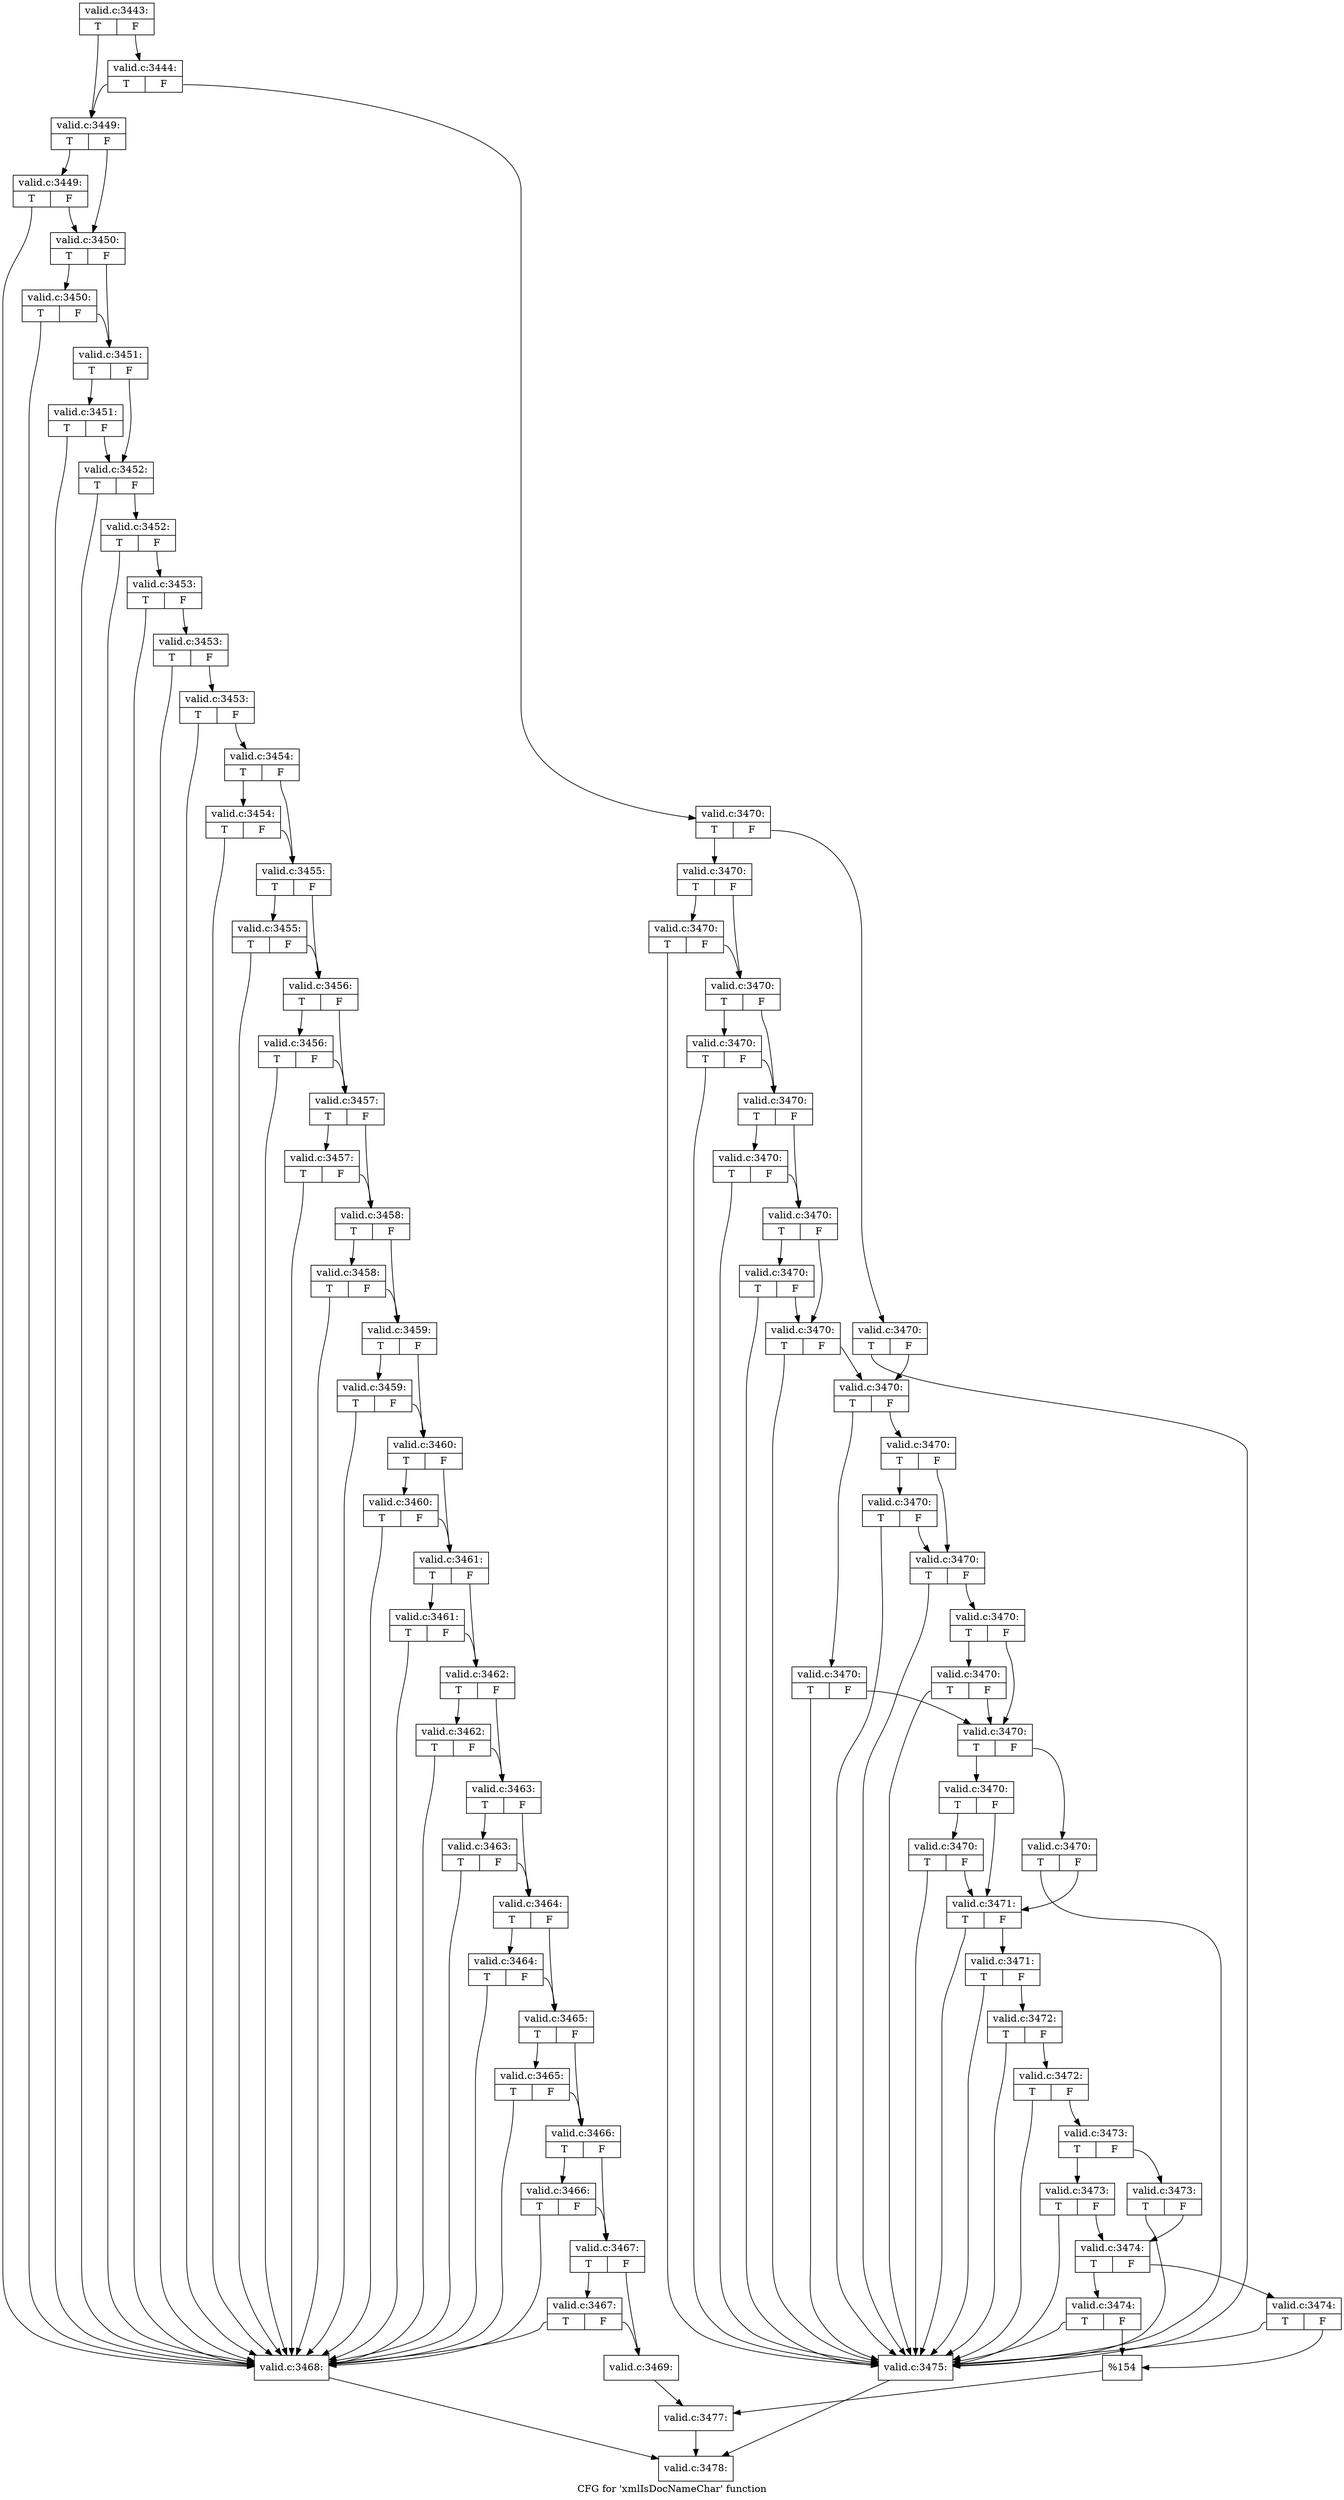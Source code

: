 digraph "CFG for 'xmlIsDocNameChar' function" {
	label="CFG for 'xmlIsDocNameChar' function";

	Node0x50f2170 [shape=record,label="{valid.c:3443:|{<s0>T|<s1>F}}"];
	Node0x50f2170:s0 -> Node0x5101d00;
	Node0x50f2170:s1 -> Node0x5101df0;
	Node0x5101df0 [shape=record,label="{valid.c:3444:|{<s0>T|<s1>F}}"];
	Node0x5101df0:s0 -> Node0x5101d00;
	Node0x5101df0:s1 -> Node0x5101da0;
	Node0x5101d00 [shape=record,label="{valid.c:3449:|{<s0>T|<s1>F}}"];
	Node0x5101d00:s0 -> Node0x5063b90;
	Node0x5101d00:s1 -> Node0x5063b10;
	Node0x5063b90 [shape=record,label="{valid.c:3449:|{<s0>T|<s1>F}}"];
	Node0x5063b90:s0 -> Node0x5063070;
	Node0x5063b90:s1 -> Node0x5063b10;
	Node0x5063b10 [shape=record,label="{valid.c:3450:|{<s0>T|<s1>F}}"];
	Node0x5063b10:s0 -> Node0x5064010;
	Node0x5063b10:s1 -> Node0x5063a90;
	Node0x5064010 [shape=record,label="{valid.c:3450:|{<s0>T|<s1>F}}"];
	Node0x5064010:s0 -> Node0x5063070;
	Node0x5064010:s1 -> Node0x5063a90;
	Node0x5063a90 [shape=record,label="{valid.c:3451:|{<s0>T|<s1>F}}"];
	Node0x5063a90:s0 -> Node0x5064490;
	Node0x5063a90:s1 -> Node0x5063a10;
	Node0x5064490 [shape=record,label="{valid.c:3451:|{<s0>T|<s1>F}}"];
	Node0x5064490:s0 -> Node0x5063070;
	Node0x5064490:s1 -> Node0x5063a10;
	Node0x5063a10 [shape=record,label="{valid.c:3452:|{<s0>T|<s1>F}}"];
	Node0x5063a10:s0 -> Node0x5063070;
	Node0x5063a10:s1 -> Node0x5063990;
	Node0x5063990 [shape=record,label="{valid.c:3452:|{<s0>T|<s1>F}}"];
	Node0x5063990:s0 -> Node0x5063070;
	Node0x5063990:s1 -> Node0x5063910;
	Node0x5063910 [shape=record,label="{valid.c:3453:|{<s0>T|<s1>F}}"];
	Node0x5063910:s0 -> Node0x5063070;
	Node0x5063910:s1 -> Node0x5063890;
	Node0x5063890 [shape=record,label="{valid.c:3453:|{<s0>T|<s1>F}}"];
	Node0x5063890:s0 -> Node0x5063070;
	Node0x5063890:s1 -> Node0x5063810;
	Node0x5063810 [shape=record,label="{valid.c:3453:|{<s0>T|<s1>F}}"];
	Node0x5063810:s0 -> Node0x5063070;
	Node0x5063810:s1 -> Node0x5063790;
	Node0x5063790 [shape=record,label="{valid.c:3454:|{<s0>T|<s1>F}}"];
	Node0x5063790:s0 -> Node0x52eef30;
	Node0x5063790:s1 -> Node0x5063710;
	Node0x52eef30 [shape=record,label="{valid.c:3454:|{<s0>T|<s1>F}}"];
	Node0x52eef30:s0 -> Node0x5063070;
	Node0x52eef30:s1 -> Node0x5063710;
	Node0x5063710 [shape=record,label="{valid.c:3455:|{<s0>T|<s1>F}}"];
	Node0x5063710:s0 -> Node0x52ef3b0;
	Node0x5063710:s1 -> Node0x5063690;
	Node0x52ef3b0 [shape=record,label="{valid.c:3455:|{<s0>T|<s1>F}}"];
	Node0x52ef3b0:s0 -> Node0x5063070;
	Node0x52ef3b0:s1 -> Node0x5063690;
	Node0x5063690 [shape=record,label="{valid.c:3456:|{<s0>T|<s1>F}}"];
	Node0x5063690:s0 -> Node0x52ef830;
	Node0x5063690:s1 -> Node0x5063610;
	Node0x52ef830 [shape=record,label="{valid.c:3456:|{<s0>T|<s1>F}}"];
	Node0x52ef830:s0 -> Node0x5063070;
	Node0x52ef830:s1 -> Node0x5063610;
	Node0x5063610 [shape=record,label="{valid.c:3457:|{<s0>T|<s1>F}}"];
	Node0x5063610:s0 -> Node0x52efcb0;
	Node0x5063610:s1 -> Node0x5063590;
	Node0x52efcb0 [shape=record,label="{valid.c:3457:|{<s0>T|<s1>F}}"];
	Node0x52efcb0:s0 -> Node0x5063070;
	Node0x52efcb0:s1 -> Node0x5063590;
	Node0x5063590 [shape=record,label="{valid.c:3458:|{<s0>T|<s1>F}}"];
	Node0x5063590:s0 -> Node0x52f01b0;
	Node0x5063590:s1 -> Node0x5063510;
	Node0x52f01b0 [shape=record,label="{valid.c:3458:|{<s0>T|<s1>F}}"];
	Node0x52f01b0:s0 -> Node0x5063070;
	Node0x52f01b0:s1 -> Node0x5063510;
	Node0x5063510 [shape=record,label="{valid.c:3459:|{<s0>T|<s1>F}}"];
	Node0x5063510:s0 -> Node0x52f0630;
	Node0x5063510:s1 -> Node0x5063490;
	Node0x52f0630 [shape=record,label="{valid.c:3459:|{<s0>T|<s1>F}}"];
	Node0x52f0630:s0 -> Node0x5063070;
	Node0x52f0630:s1 -> Node0x5063490;
	Node0x5063490 [shape=record,label="{valid.c:3460:|{<s0>T|<s1>F}}"];
	Node0x5063490:s0 -> Node0x52f0ab0;
	Node0x5063490:s1 -> Node0x5063410;
	Node0x52f0ab0 [shape=record,label="{valid.c:3460:|{<s0>T|<s1>F}}"];
	Node0x52f0ab0:s0 -> Node0x5063070;
	Node0x52f0ab0:s1 -> Node0x5063410;
	Node0x5063410 [shape=record,label="{valid.c:3461:|{<s0>T|<s1>F}}"];
	Node0x5063410:s0 -> Node0x52f0f30;
	Node0x5063410:s1 -> Node0x5063390;
	Node0x52f0f30 [shape=record,label="{valid.c:3461:|{<s0>T|<s1>F}}"];
	Node0x52f0f30:s0 -> Node0x5063070;
	Node0x52f0f30:s1 -> Node0x5063390;
	Node0x5063390 [shape=record,label="{valid.c:3462:|{<s0>T|<s1>F}}"];
	Node0x5063390:s0 -> Node0x52f1430;
	Node0x5063390:s1 -> Node0x5063310;
	Node0x52f1430 [shape=record,label="{valid.c:3462:|{<s0>T|<s1>F}}"];
	Node0x52f1430:s0 -> Node0x5063070;
	Node0x52f1430:s1 -> Node0x5063310;
	Node0x5063310 [shape=record,label="{valid.c:3463:|{<s0>T|<s1>F}}"];
	Node0x5063310:s0 -> Node0x52f18b0;
	Node0x5063310:s1 -> Node0x5063290;
	Node0x52f18b0 [shape=record,label="{valid.c:3463:|{<s0>T|<s1>F}}"];
	Node0x52f18b0:s0 -> Node0x5063070;
	Node0x52f18b0:s1 -> Node0x5063290;
	Node0x5063290 [shape=record,label="{valid.c:3464:|{<s0>T|<s1>F}}"];
	Node0x5063290:s0 -> Node0x52f1d30;
	Node0x5063290:s1 -> Node0x5063210;
	Node0x52f1d30 [shape=record,label="{valid.c:3464:|{<s0>T|<s1>F}}"];
	Node0x52f1d30:s0 -> Node0x5063070;
	Node0x52f1d30:s1 -> Node0x5063210;
	Node0x5063210 [shape=record,label="{valid.c:3465:|{<s0>T|<s1>F}}"];
	Node0x5063210:s0 -> Node0x52f21b0;
	Node0x5063210:s1 -> Node0x5063190;
	Node0x52f21b0 [shape=record,label="{valid.c:3465:|{<s0>T|<s1>F}}"];
	Node0x52f21b0:s0 -> Node0x5063070;
	Node0x52f21b0:s1 -> Node0x5063190;
	Node0x5063190 [shape=record,label="{valid.c:3466:|{<s0>T|<s1>F}}"];
	Node0x5063190:s0 -> Node0x52f2630;
	Node0x5063190:s1 -> Node0x5063110;
	Node0x52f2630 [shape=record,label="{valid.c:3466:|{<s0>T|<s1>F}}"];
	Node0x52f2630:s0 -> Node0x5063070;
	Node0x52f2630:s1 -> Node0x5063110;
	Node0x5063110 [shape=record,label="{valid.c:3467:|{<s0>T|<s1>F}}"];
	Node0x5063110:s0 -> Node0x52f2ab0;
	Node0x5063110:s1 -> Node0x50630c0;
	Node0x52f2ab0 [shape=record,label="{valid.c:3467:|{<s0>T|<s1>F}}"];
	Node0x52f2ab0:s0 -> Node0x5063070;
	Node0x52f2ab0:s1 -> Node0x50630c0;
	Node0x5063070 [shape=record,label="{valid.c:3468:}"];
	Node0x5063070 -> Node0x50f2690;
	Node0x50630c0 [shape=record,label="{valid.c:3469:}"];
	Node0x50630c0 -> Node0x5101d50;
	Node0x5101da0 [shape=record,label="{valid.c:3470:|{<s0>T|<s1>F}}"];
	Node0x5101da0:s0 -> Node0x52f3710;
	Node0x5101da0:s1 -> Node0x52f3760;
	Node0x52f3710 [shape=record,label="{valid.c:3470:|{<s0>T|<s1>F}}"];
	Node0x52f3710:s0 -> Node0x52f3ac0;
	Node0x52f3710:s1 -> Node0x52f3a70;
	Node0x52f3ac0 [shape=record,label="{valid.c:3470:|{<s0>T|<s1>F}}"];
	Node0x52f3ac0:s0 -> Node0x52f3270;
	Node0x52f3ac0:s1 -> Node0x52f3a70;
	Node0x52f3a70 [shape=record,label="{valid.c:3470:|{<s0>T|<s1>F}}"];
	Node0x52f3a70:s0 -> Node0x52f3df0;
	Node0x52f3a70:s1 -> Node0x52f3a20;
	Node0x52f3df0 [shape=record,label="{valid.c:3470:|{<s0>T|<s1>F}}"];
	Node0x52f3df0:s0 -> Node0x52f3270;
	Node0x52f3df0:s1 -> Node0x52f3a20;
	Node0x52f3a20 [shape=record,label="{valid.c:3470:|{<s0>T|<s1>F}}"];
	Node0x52f3a20:s0 -> Node0x52f4120;
	Node0x52f3a20:s1 -> Node0x52f39d0;
	Node0x52f4120 [shape=record,label="{valid.c:3470:|{<s0>T|<s1>F}}"];
	Node0x52f4120:s0 -> Node0x52f3270;
	Node0x52f4120:s1 -> Node0x52f39d0;
	Node0x52f39d0 [shape=record,label="{valid.c:3470:|{<s0>T|<s1>F}}"];
	Node0x52f39d0:s0 -> Node0x52f4450;
	Node0x52f39d0:s1 -> Node0x52f3980;
	Node0x52f4450 [shape=record,label="{valid.c:3470:|{<s0>T|<s1>F}}"];
	Node0x52f4450:s0 -> Node0x52f3270;
	Node0x52f4450:s1 -> Node0x52f3980;
	Node0x52f3980 [shape=record,label="{valid.c:3470:|{<s0>T|<s1>F}}"];
	Node0x52f3980:s0 -> Node0x52f3270;
	Node0x52f3980:s1 -> Node0x52f3690;
	Node0x52f3760 [shape=record,label="{valid.c:3470:|{<s0>T|<s1>F}}"];
	Node0x52f3760:s0 -> Node0x52f3270;
	Node0x52f3760:s1 -> Node0x52f3690;
	Node0x52f3690 [shape=record,label="{valid.c:3470:|{<s0>T|<s1>F}}"];
	Node0x52f3690:s0 -> Node0x52f4aa0;
	Node0x52f3690:s1 -> Node0x52f4af0;
	Node0x52f4aa0 [shape=record,label="{valid.c:3470:|{<s0>T|<s1>F}}"];
	Node0x52f4aa0:s0 -> Node0x52f3270;
	Node0x52f4aa0:s1 -> Node0x52f3610;
	Node0x52f4af0 [shape=record,label="{valid.c:3470:|{<s0>T|<s1>F}}"];
	Node0x52f4af0:s0 -> Node0x52f4e40;
	Node0x52f4af0:s1 -> Node0x52f4df0;
	Node0x52f4e40 [shape=record,label="{valid.c:3470:|{<s0>T|<s1>F}}"];
	Node0x52f4e40:s0 -> Node0x52f3270;
	Node0x52f4e40:s1 -> Node0x52f4df0;
	Node0x52f4df0 [shape=record,label="{valid.c:3470:|{<s0>T|<s1>F}}"];
	Node0x52f4df0:s0 -> Node0x52f3270;
	Node0x52f4df0:s1 -> Node0x52f4da0;
	Node0x52f4da0 [shape=record,label="{valid.c:3470:|{<s0>T|<s1>F}}"];
	Node0x52f4da0:s0 -> Node0x52f52e0;
	Node0x52f4da0:s1 -> Node0x52f3610;
	Node0x52f52e0 [shape=record,label="{valid.c:3470:|{<s0>T|<s1>F}}"];
	Node0x52f52e0:s0 -> Node0x52f3270;
	Node0x52f52e0:s1 -> Node0x52f3610;
	Node0x52f3610 [shape=record,label="{valid.c:3470:|{<s0>T|<s1>F}}"];
	Node0x52f3610:s0 -> Node0x52f5610;
	Node0x52f3610:s1 -> Node0x52f5660;
	Node0x52f5610 [shape=record,label="{valid.c:3470:|{<s0>T|<s1>F}}"];
	Node0x52f5610:s0 -> Node0x52f5850;
	Node0x52f5610:s1 -> Node0x52f3590;
	Node0x52f5850 [shape=record,label="{valid.c:3470:|{<s0>T|<s1>F}}"];
	Node0x52f5850:s0 -> Node0x52f3270;
	Node0x52f5850:s1 -> Node0x52f3590;
	Node0x52f5660 [shape=record,label="{valid.c:3470:|{<s0>T|<s1>F}}"];
	Node0x52f5660:s0 -> Node0x52f3270;
	Node0x52f5660:s1 -> Node0x52f3590;
	Node0x52f3590 [shape=record,label="{valid.c:3471:|{<s0>T|<s1>F}}"];
	Node0x52f3590:s0 -> Node0x52f3270;
	Node0x52f3590:s1 -> Node0x52f3510;
	Node0x52f3510 [shape=record,label="{valid.c:3471:|{<s0>T|<s1>F}}"];
	Node0x52f3510:s0 -> Node0x52f3270;
	Node0x52f3510:s1 -> Node0x52f3490;
	Node0x52f3490 [shape=record,label="{valid.c:3472:|{<s0>T|<s1>F}}"];
	Node0x52f3490:s0 -> Node0x52f3270;
	Node0x52f3490:s1 -> Node0x52f3410;
	Node0x52f3410 [shape=record,label="{valid.c:3472:|{<s0>T|<s1>F}}"];
	Node0x52f3410:s0 -> Node0x52f3270;
	Node0x52f3410:s1 -> Node0x52f3390;
	Node0x52f3390 [shape=record,label="{valid.c:3473:|{<s0>T|<s1>F}}"];
	Node0x52f3390:s0 -> Node0x52f6640;
	Node0x52f3390:s1 -> Node0x52f6690;
	Node0x52f6640 [shape=record,label="{valid.c:3473:|{<s0>T|<s1>F}}"];
	Node0x52f6640:s0 -> Node0x52f3270;
	Node0x52f6640:s1 -> Node0x52f3310;
	Node0x52f6690 [shape=record,label="{valid.c:3473:|{<s0>T|<s1>F}}"];
	Node0x52f6690:s0 -> Node0x52f3270;
	Node0x52f6690:s1 -> Node0x52f3310;
	Node0x52f3310 [shape=record,label="{valid.c:3474:|{<s0>T|<s1>F}}"];
	Node0x52f3310:s0 -> Node0x52f6b70;
	Node0x52f3310:s1 -> Node0x52f6bc0;
	Node0x52f6b70 [shape=record,label="{valid.c:3474:|{<s0>T|<s1>F}}"];
	Node0x52f6b70:s0 -> Node0x52f3270;
	Node0x52f6b70:s1 -> Node0x52f32c0;
	Node0x52f6bc0 [shape=record,label="{valid.c:3474:|{<s0>T|<s1>F}}"];
	Node0x52f6bc0:s0 -> Node0x52f3270;
	Node0x52f6bc0:s1 -> Node0x52f32c0;
	Node0x52f3270 [shape=record,label="{valid.c:3475:}"];
	Node0x52f3270 -> Node0x50f2690;
	Node0x52f32c0 [shape=record,label="{%154}"];
	Node0x52f32c0 -> Node0x5101d50;
	Node0x5101d50 [shape=record,label="{valid.c:3477:}"];
	Node0x5101d50 -> Node0x50f2690;
	Node0x50f2690 [shape=record,label="{valid.c:3478:}"];
}
